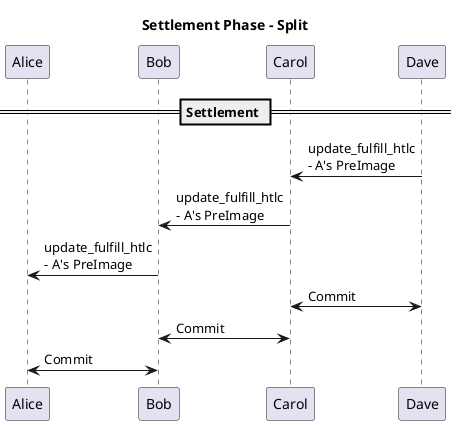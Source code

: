 @startuml
title Settlement Phase - Split
participant Alice
participant Bob
participant Carol
participant Dave

== Settlement ==

Dave -> Carol: update_fulfill_htlc\n- A's PreImage
Carol -> Bob: update_fulfill_htlc\n- A's PreImage
Bob -> Alice: update_fulfill_htlc\n- A's PreImage

Dave <-> Carol: Commit
Carol <-> Bob: Commit
Bob <-> Alice: Commit

@enduml
